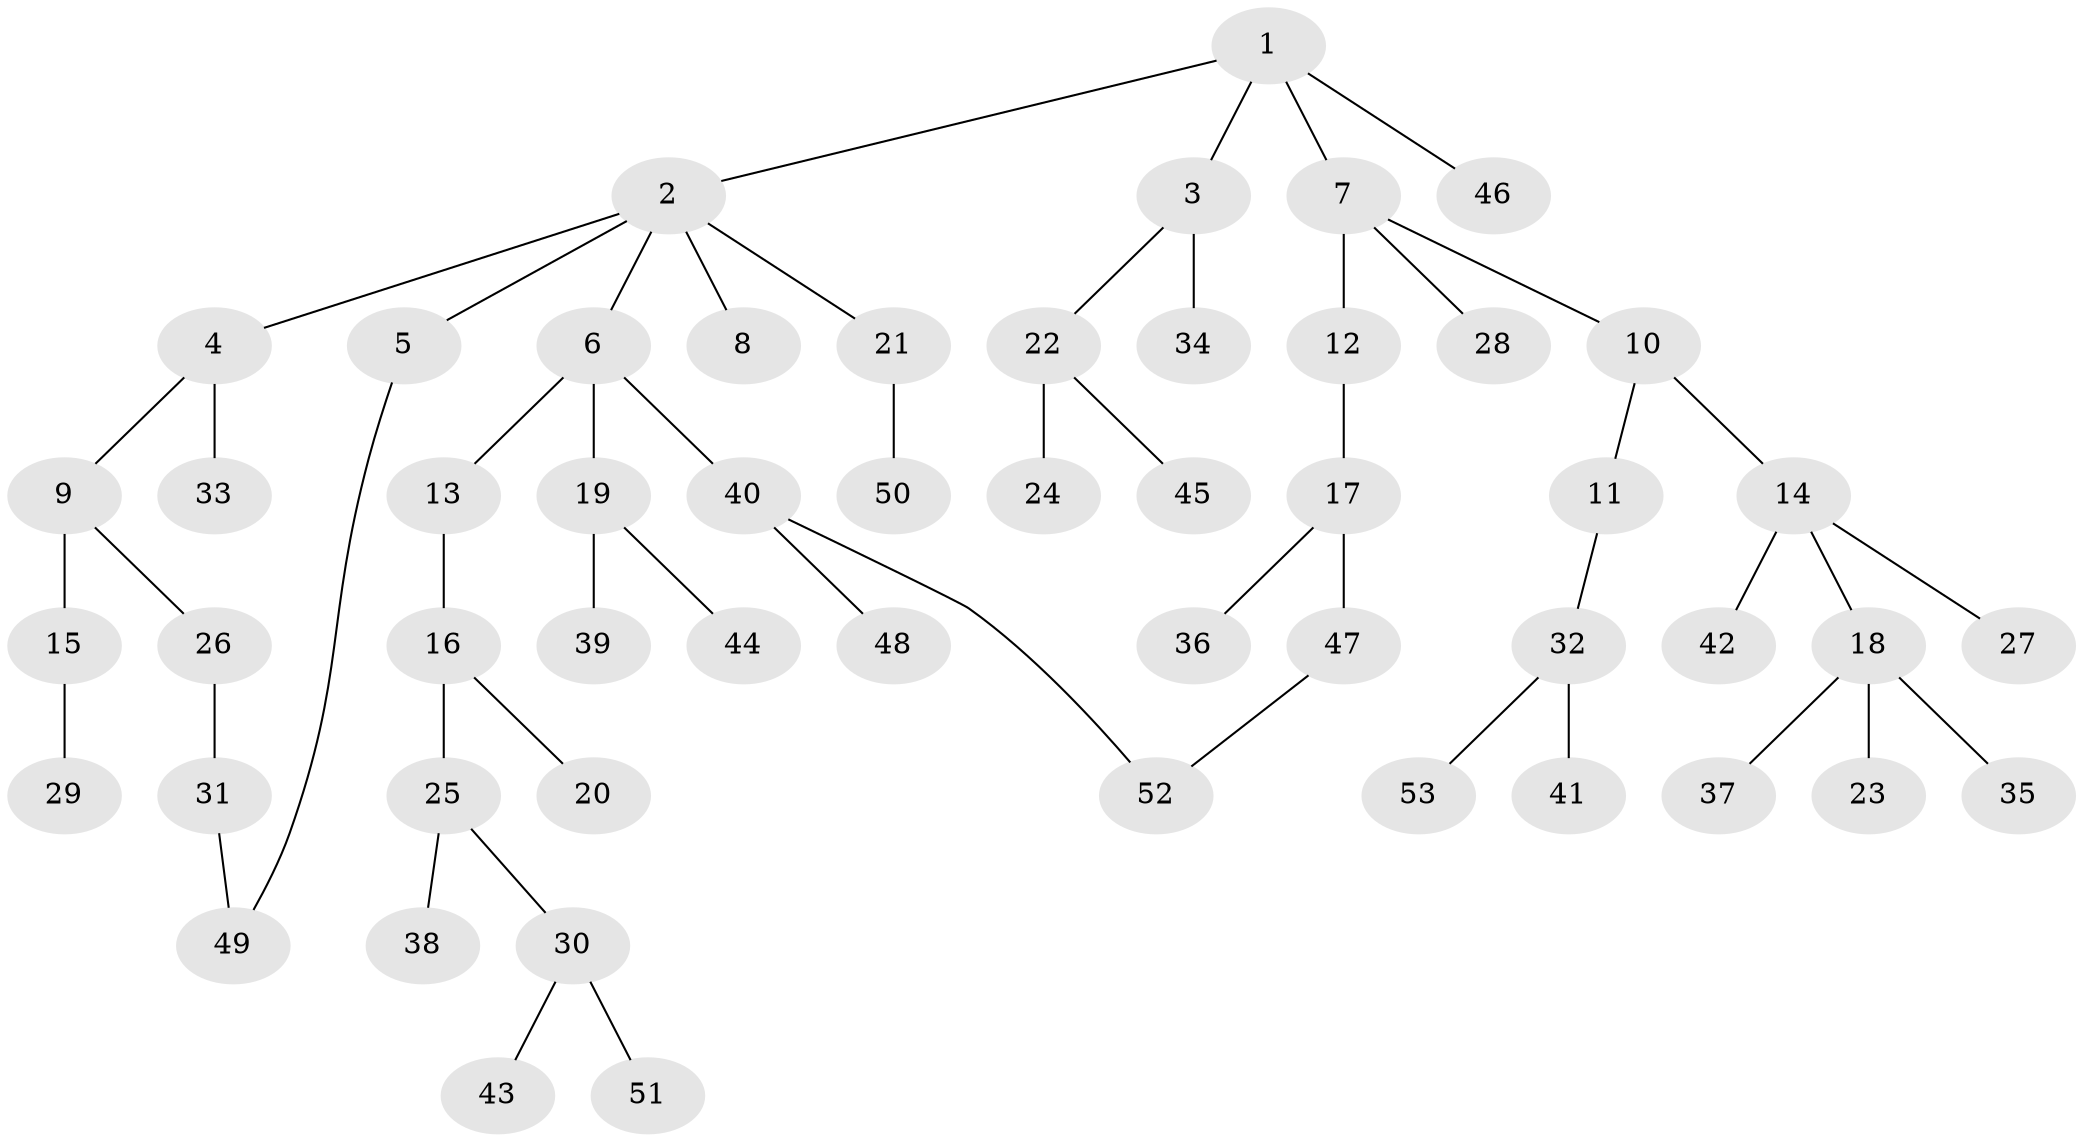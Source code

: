 // Generated by graph-tools (version 1.1) at 2025/42/03/09/25 04:42:54]
// undirected, 53 vertices, 54 edges
graph export_dot {
graph [start="1"]
  node [color=gray90,style=filled];
  1;
  2;
  3;
  4;
  5;
  6;
  7;
  8;
  9;
  10;
  11;
  12;
  13;
  14;
  15;
  16;
  17;
  18;
  19;
  20;
  21;
  22;
  23;
  24;
  25;
  26;
  27;
  28;
  29;
  30;
  31;
  32;
  33;
  34;
  35;
  36;
  37;
  38;
  39;
  40;
  41;
  42;
  43;
  44;
  45;
  46;
  47;
  48;
  49;
  50;
  51;
  52;
  53;
  1 -- 2;
  1 -- 3;
  1 -- 7;
  1 -- 46;
  2 -- 4;
  2 -- 5;
  2 -- 6;
  2 -- 8;
  2 -- 21;
  3 -- 22;
  3 -- 34;
  4 -- 9;
  4 -- 33;
  5 -- 49;
  6 -- 13;
  6 -- 19;
  6 -- 40;
  7 -- 10;
  7 -- 12;
  7 -- 28;
  9 -- 15;
  9 -- 26;
  10 -- 11;
  10 -- 14;
  11 -- 32;
  12 -- 17;
  13 -- 16;
  14 -- 18;
  14 -- 27;
  14 -- 42;
  15 -- 29;
  16 -- 20;
  16 -- 25;
  17 -- 36;
  17 -- 47;
  18 -- 23;
  18 -- 35;
  18 -- 37;
  19 -- 39;
  19 -- 44;
  21 -- 50;
  22 -- 24;
  22 -- 45;
  25 -- 30;
  25 -- 38;
  26 -- 31;
  30 -- 43;
  30 -- 51;
  31 -- 49;
  32 -- 41;
  32 -- 53;
  40 -- 48;
  40 -- 52;
  47 -- 52;
}
